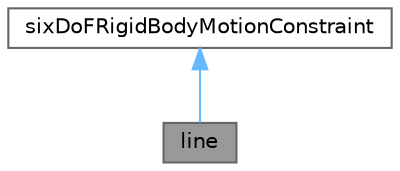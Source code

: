 digraph "line"
{
 // LATEX_PDF_SIZE
  bgcolor="transparent";
  edge [fontname=Helvetica,fontsize=10,labelfontname=Helvetica,labelfontsize=10];
  node [fontname=Helvetica,fontsize=10,shape=box,height=0.2,width=0.4];
  Node1 [id="Node000001",label="line",height=0.2,width=0.4,color="gray40", fillcolor="grey60", style="filled", fontcolor="black",tooltip="Translation constraint on the centre of rotation: may only move along a line."];
  Node2 -> Node1 [id="edge1_Node000001_Node000002",dir="back",color="steelblue1",style="solid",tooltip=" "];
  Node2 [id="Node000002",label="sixDoFRigidBodyMotionConstraint",height=0.2,width=0.4,color="gray40", fillcolor="white", style="filled",URL="$classFoam_1_1sixDoFRigidBodyMotionConstraint.html",tooltip="Base class for defining constraints for sixDoF motions."];
}

